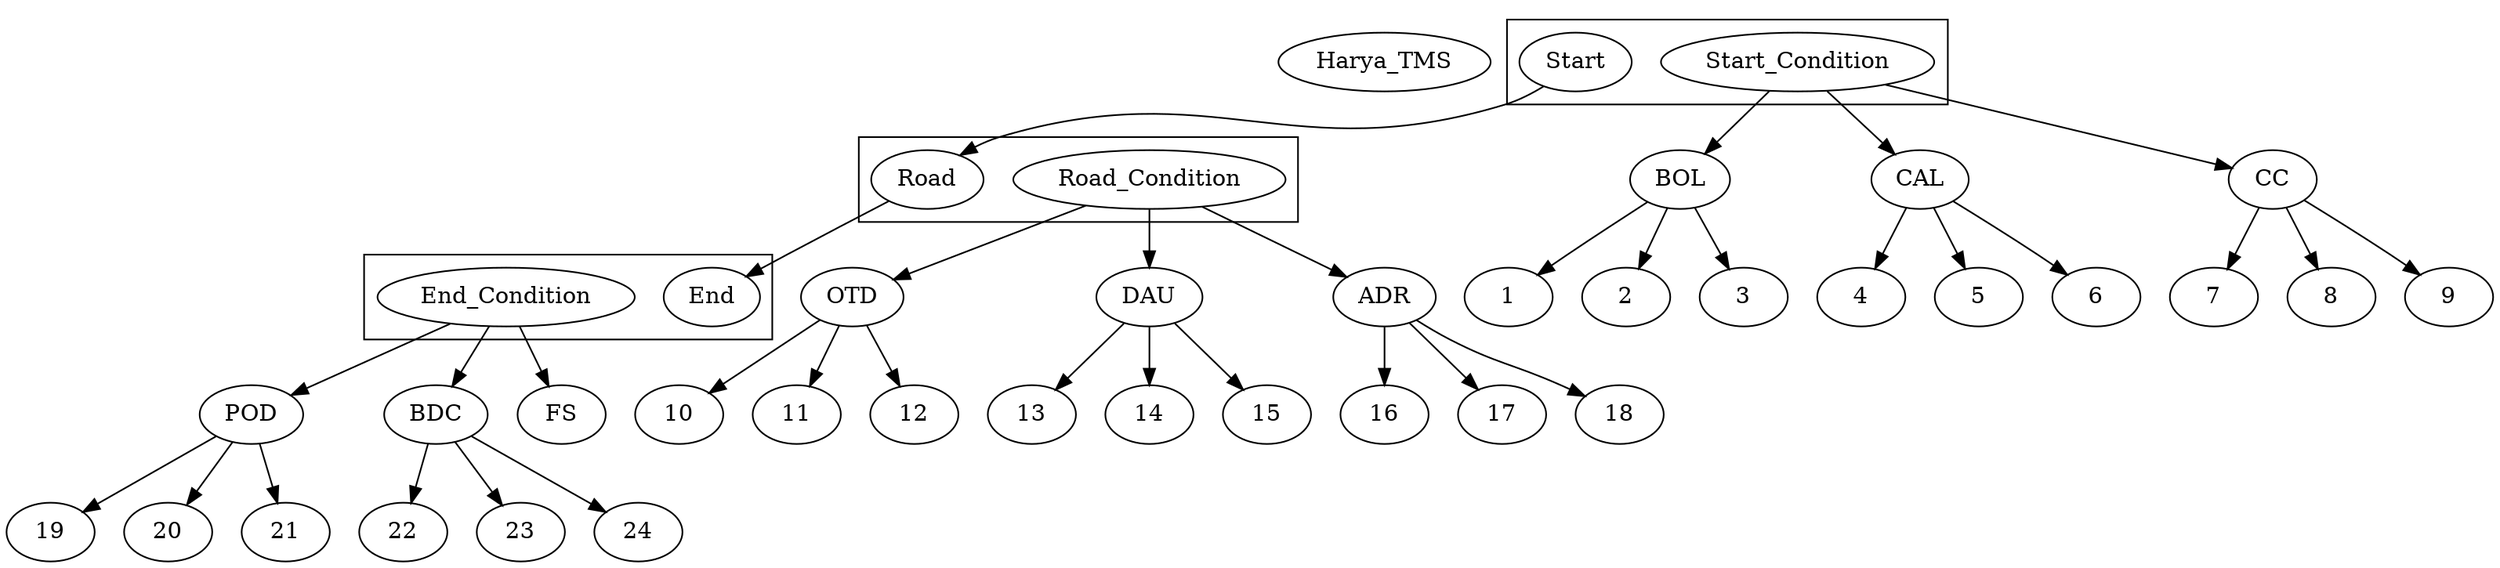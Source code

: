 digraph {
    Harya_TMS
Start
Road    
End

    Start -> Road
    Road -> End

    subgraph cluster_0 {Start_Condition
    Start}
    Start_Condition->BOL
    Start_Condition->CAL
    Start_Condition->CC

    BOL->1
    BOL->2
    BOL->3

    CAL->4
    CAL->5
    CAL->6

    CC->7
    CC->8
    CC->9



    subgraph cluster_1 {Road_Condition
    Road}
    Road_Condition->OTD
    Road_Condition->DAU
    Road_Condition->ADR

    OTD->10
    OTD->11
    OTD->12

    DAU->13
    DAU->14
    DAU->15

    ADR->16
    ADR->17
    ADR->18

    subgraph cluster_2 {End_Condition
    End}

    End_Condition->POD
    End_Condition->BDC
    End_Condition->FS

    POD->19
    POD->20
    POD->21

    BDC->22
    BDC->23
    BDC->24


}